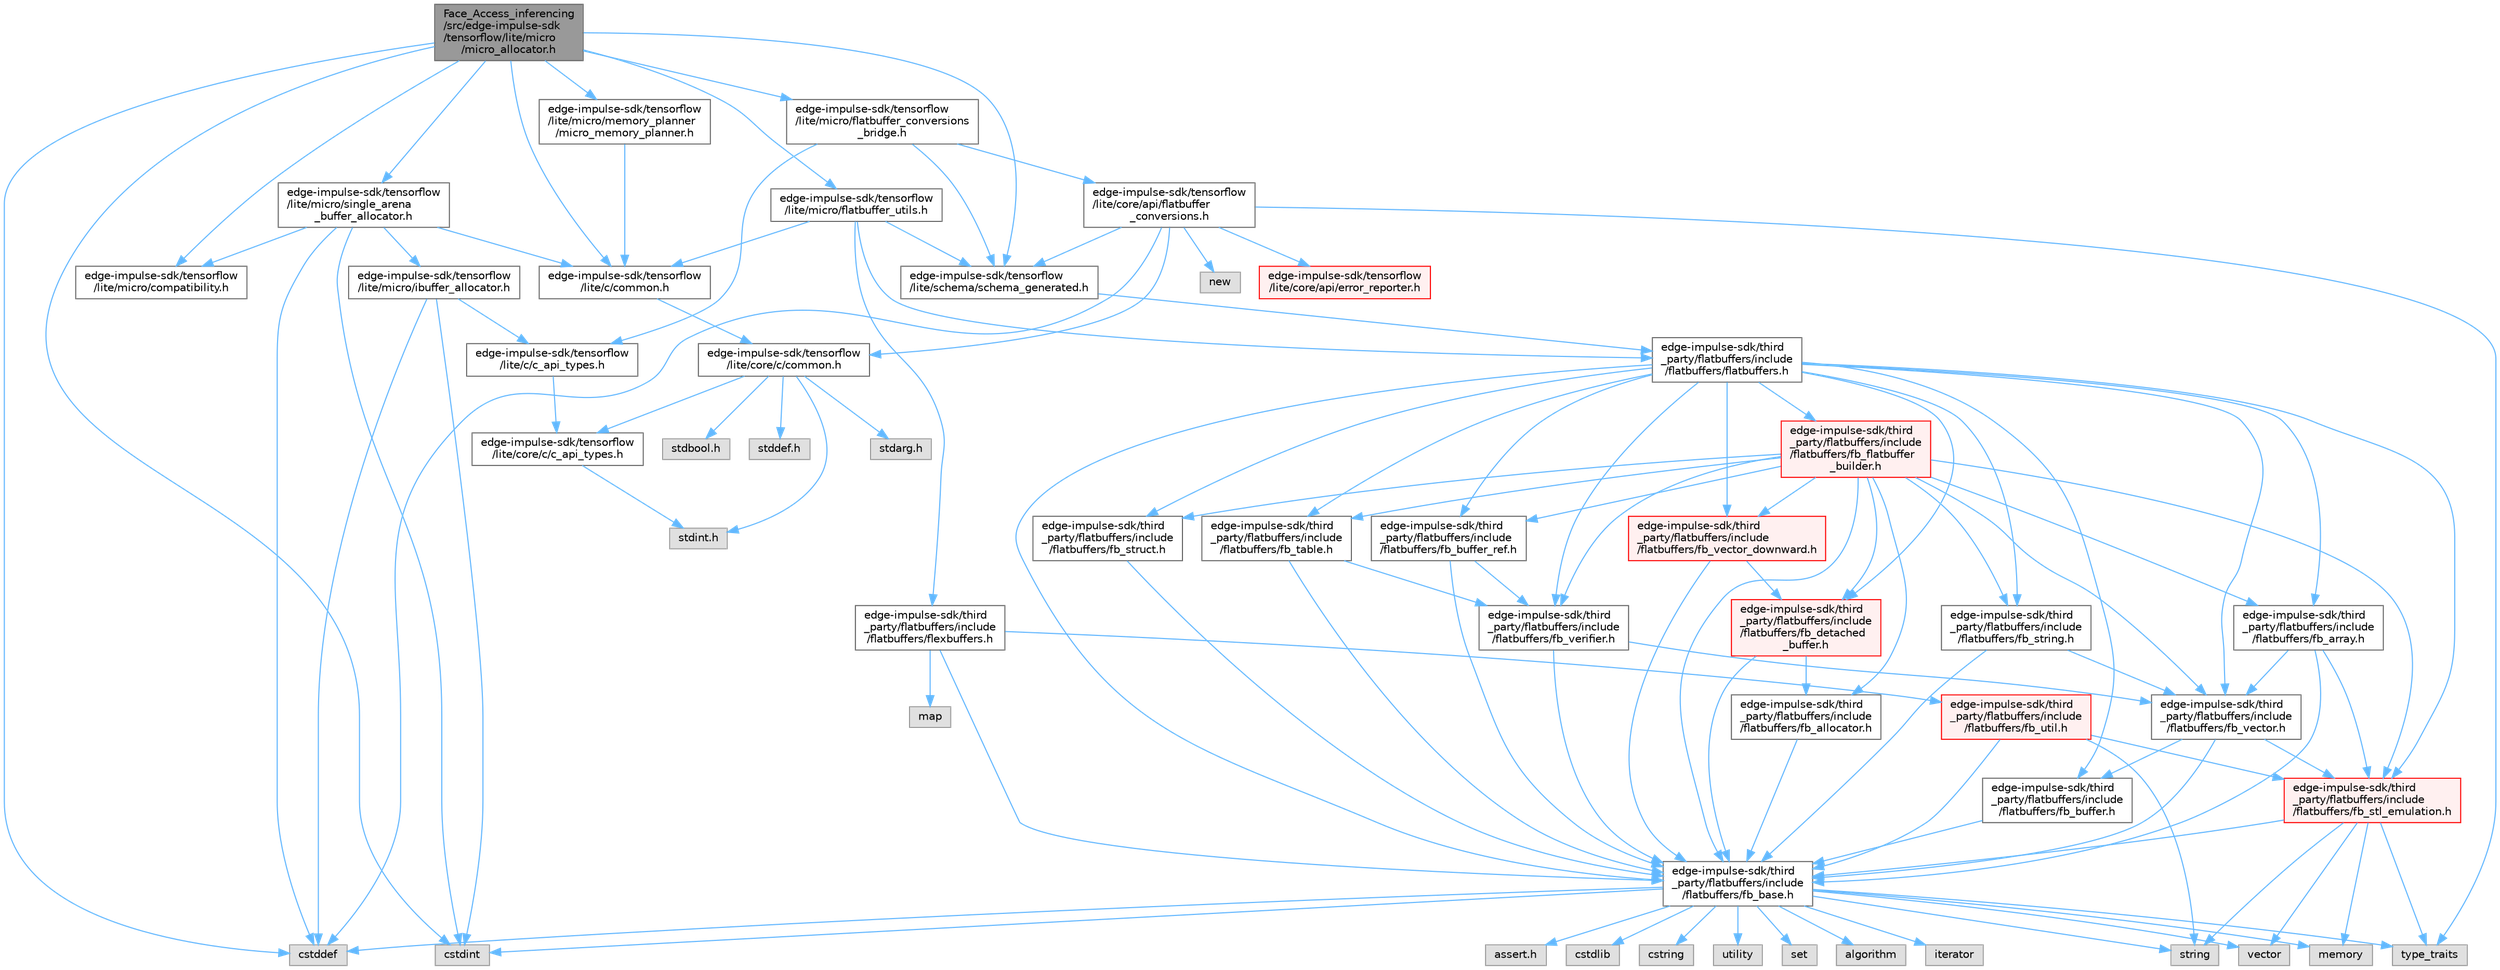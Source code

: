 digraph "Face_Access_inferencing/src/edge-impulse-sdk/tensorflow/lite/micro/micro_allocator.h"
{
 // LATEX_PDF_SIZE
  bgcolor="transparent";
  edge [fontname=Helvetica,fontsize=10,labelfontname=Helvetica,labelfontsize=10];
  node [fontname=Helvetica,fontsize=10,shape=box,height=0.2,width=0.4];
  Node1 [id="Node000001",label="Face_Access_inferencing\l/src/edge-impulse-sdk\l/tensorflow/lite/micro\l/micro_allocator.h",height=0.2,width=0.4,color="gray40", fillcolor="grey60", style="filled", fontcolor="black",tooltip=" "];
  Node1 -> Node2 [id="edge111_Node000001_Node000002",color="steelblue1",style="solid",tooltip=" "];
  Node2 [id="Node000002",label="cstddef",height=0.2,width=0.4,color="grey60", fillcolor="#E0E0E0", style="filled",tooltip=" "];
  Node1 -> Node3 [id="edge112_Node000001_Node000003",color="steelblue1",style="solid",tooltip=" "];
  Node3 [id="Node000003",label="cstdint",height=0.2,width=0.4,color="grey60", fillcolor="#E0E0E0", style="filled",tooltip=" "];
  Node1 -> Node4 [id="edge113_Node000001_Node000004",color="steelblue1",style="solid",tooltip=" "];
  Node4 [id="Node000004",label="edge-impulse-sdk/tensorflow\l/lite/c/common.h",height=0.2,width=0.4,color="grey40", fillcolor="white", style="filled",URL="$_face___access__inferencing_2src_2edge-impulse-sdk_2tensorflow_2lite_2c_2common_8h.html",tooltip=" "];
  Node4 -> Node5 [id="edge114_Node000004_Node000005",color="steelblue1",style="solid",tooltip=" "];
  Node5 [id="Node000005",label="edge-impulse-sdk/tensorflow\l/lite/core/c/common.h",height=0.2,width=0.4,color="grey40", fillcolor="white", style="filled",URL="$_face___access__inferencing_2src_2edge-impulse-sdk_2tensorflow_2lite_2core_2c_2common_8h.html",tooltip=" "];
  Node5 -> Node6 [id="edge115_Node000005_Node000006",color="steelblue1",style="solid",tooltip=" "];
  Node6 [id="Node000006",label="stdarg.h",height=0.2,width=0.4,color="grey60", fillcolor="#E0E0E0", style="filled",tooltip=" "];
  Node5 -> Node7 [id="edge116_Node000005_Node000007",color="steelblue1",style="solid",tooltip=" "];
  Node7 [id="Node000007",label="stdbool.h",height=0.2,width=0.4,color="grey60", fillcolor="#E0E0E0", style="filled",tooltip=" "];
  Node5 -> Node8 [id="edge117_Node000005_Node000008",color="steelblue1",style="solid",tooltip=" "];
  Node8 [id="Node000008",label="stddef.h",height=0.2,width=0.4,color="grey60", fillcolor="#E0E0E0", style="filled",tooltip=" "];
  Node5 -> Node9 [id="edge118_Node000005_Node000009",color="steelblue1",style="solid",tooltip=" "];
  Node9 [id="Node000009",label="stdint.h",height=0.2,width=0.4,color="grey60", fillcolor="#E0E0E0", style="filled",tooltip=" "];
  Node5 -> Node10 [id="edge119_Node000005_Node000010",color="steelblue1",style="solid",tooltip=" "];
  Node10 [id="Node000010",label="edge-impulse-sdk/tensorflow\l/lite/core/c/c_api_types.h",height=0.2,width=0.4,color="grey40", fillcolor="white", style="filled",URL="$_face___access__inferencing_2src_2edge-impulse-sdk_2tensorflow_2lite_2core_2c_2c__api__types_8h.html",tooltip=" "];
  Node10 -> Node9 [id="edge120_Node000010_Node000009",color="steelblue1",style="solid",tooltip=" "];
  Node1 -> Node11 [id="edge121_Node000001_Node000011",color="steelblue1",style="solid",tooltip=" "];
  Node11 [id="Node000011",label="edge-impulse-sdk/tensorflow\l/lite/micro/single_arena\l_buffer_allocator.h",height=0.2,width=0.4,color="grey40", fillcolor="white", style="filled",URL="$_face___access__inferencing_2src_2edge-impulse-sdk_2tensorflow_2lite_2micro_2single__arena__buffer__allocator_8h.html",tooltip=" "];
  Node11 -> Node2 [id="edge122_Node000011_Node000002",color="steelblue1",style="solid",tooltip=" "];
  Node11 -> Node3 [id="edge123_Node000011_Node000003",color="steelblue1",style="solid",tooltip=" "];
  Node11 -> Node4 [id="edge124_Node000011_Node000004",color="steelblue1",style="solid",tooltip=" "];
  Node11 -> Node12 [id="edge125_Node000011_Node000012",color="steelblue1",style="solid",tooltip=" "];
  Node12 [id="Node000012",label="edge-impulse-sdk/tensorflow\l/lite/micro/ibuffer_allocator.h",height=0.2,width=0.4,color="grey40", fillcolor="white", style="filled",URL="$_face___access__inferencing_2src_2edge-impulse-sdk_2tensorflow_2lite_2micro_2ibuffer__allocator_8h.html",tooltip=" "];
  Node12 -> Node2 [id="edge126_Node000012_Node000002",color="steelblue1",style="solid",tooltip=" "];
  Node12 -> Node3 [id="edge127_Node000012_Node000003",color="steelblue1",style="solid",tooltip=" "];
  Node12 -> Node13 [id="edge128_Node000012_Node000013",color="steelblue1",style="solid",tooltip=" "];
  Node13 [id="Node000013",label="edge-impulse-sdk/tensorflow\l/lite/c/c_api_types.h",height=0.2,width=0.4,color="grey40", fillcolor="white", style="filled",URL="$_face___access__inferencing_2src_2edge-impulse-sdk_2tensorflow_2lite_2c_2c__api__types_8h.html",tooltip=" "];
  Node13 -> Node10 [id="edge129_Node000013_Node000010",color="steelblue1",style="solid",tooltip=" "];
  Node11 -> Node14 [id="edge130_Node000011_Node000014",color="steelblue1",style="solid",tooltip=" "];
  Node14 [id="Node000014",label="edge-impulse-sdk/tensorflow\l/lite/micro/compatibility.h",height=0.2,width=0.4,color="grey40", fillcolor="white", style="filled",URL="$_face___access__inferencing_2src_2edge-impulse-sdk_2tensorflow_2lite_2micro_2compatibility_8h.html",tooltip=" "];
  Node1 -> Node14 [id="edge131_Node000001_Node000014",color="steelblue1",style="solid",tooltip=" "];
  Node1 -> Node15 [id="edge132_Node000001_Node000015",color="steelblue1",style="solid",tooltip=" "];
  Node15 [id="Node000015",label="edge-impulse-sdk/tensorflow\l/lite/micro/flatbuffer_utils.h",height=0.2,width=0.4,color="grey40", fillcolor="white", style="filled",URL="$_face___access__inferencing_2src_2edge-impulse-sdk_2tensorflow_2lite_2micro_2flatbuffer__utils_8h.html",tooltip=" "];
  Node15 -> Node16 [id="edge133_Node000015_Node000016",color="steelblue1",style="solid",tooltip=" "];
  Node16 [id="Node000016",label="edge-impulse-sdk/third\l_party/flatbuffers/include\l/flatbuffers/flatbuffers.h",height=0.2,width=0.4,color="grey40", fillcolor="white", style="filled",URL="$_face___access__inferencing_2src_2edge-impulse-sdk_2third__party_2flatbuffers_2include_2flatbuffers_2flatbuffers_8h.html",tooltip=" "];
  Node16 -> Node17 [id="edge134_Node000016_Node000017",color="steelblue1",style="solid",tooltip=" "];
  Node17 [id="Node000017",label="edge-impulse-sdk/third\l_party/flatbuffers/include\l/flatbuffers/fb_array.h",height=0.2,width=0.4,color="grey40", fillcolor="white", style="filled",URL="$fb__array_8h.html",tooltip=" "];
  Node17 -> Node18 [id="edge135_Node000017_Node000018",color="steelblue1",style="solid",tooltip=" "];
  Node18 [id="Node000018",label="edge-impulse-sdk/third\l_party/flatbuffers/include\l/flatbuffers/fb_base.h",height=0.2,width=0.4,color="grey40", fillcolor="white", style="filled",URL="$fb__base_8h.html",tooltip=" "];
  Node18 -> Node19 [id="edge136_Node000018_Node000019",color="steelblue1",style="solid",tooltip=" "];
  Node19 [id="Node000019",label="assert.h",height=0.2,width=0.4,color="grey60", fillcolor="#E0E0E0", style="filled",tooltip=" "];
  Node18 -> Node3 [id="edge137_Node000018_Node000003",color="steelblue1",style="solid",tooltip=" "];
  Node18 -> Node2 [id="edge138_Node000018_Node000002",color="steelblue1",style="solid",tooltip=" "];
  Node18 -> Node20 [id="edge139_Node000018_Node000020",color="steelblue1",style="solid",tooltip=" "];
  Node20 [id="Node000020",label="cstdlib",height=0.2,width=0.4,color="grey60", fillcolor="#E0E0E0", style="filled",tooltip=" "];
  Node18 -> Node21 [id="edge140_Node000018_Node000021",color="steelblue1",style="solid",tooltip=" "];
  Node21 [id="Node000021",label="cstring",height=0.2,width=0.4,color="grey60", fillcolor="#E0E0E0", style="filled",tooltip=" "];
  Node18 -> Node22 [id="edge141_Node000018_Node000022",color="steelblue1",style="solid",tooltip=" "];
  Node22 [id="Node000022",label="utility",height=0.2,width=0.4,color="grey60", fillcolor="#E0E0E0", style="filled",tooltip=" "];
  Node18 -> Node23 [id="edge142_Node000018_Node000023",color="steelblue1",style="solid",tooltip=" "];
  Node23 [id="Node000023",label="string",height=0.2,width=0.4,color="grey60", fillcolor="#E0E0E0", style="filled",tooltip=" "];
  Node18 -> Node24 [id="edge143_Node000018_Node000024",color="steelblue1",style="solid",tooltip=" "];
  Node24 [id="Node000024",label="type_traits",height=0.2,width=0.4,color="grey60", fillcolor="#E0E0E0", style="filled",tooltip=" "];
  Node18 -> Node25 [id="edge144_Node000018_Node000025",color="steelblue1",style="solid",tooltip=" "];
  Node25 [id="Node000025",label="vector",height=0.2,width=0.4,color="grey60", fillcolor="#E0E0E0", style="filled",tooltip=" "];
  Node18 -> Node26 [id="edge145_Node000018_Node000026",color="steelblue1",style="solid",tooltip=" "];
  Node26 [id="Node000026",label="set",height=0.2,width=0.4,color="grey60", fillcolor="#E0E0E0", style="filled",tooltip=" "];
  Node18 -> Node27 [id="edge146_Node000018_Node000027",color="steelblue1",style="solid",tooltip=" "];
  Node27 [id="Node000027",label="algorithm",height=0.2,width=0.4,color="grey60", fillcolor="#E0E0E0", style="filled",tooltip=" "];
  Node18 -> Node28 [id="edge147_Node000018_Node000028",color="steelblue1",style="solid",tooltip=" "];
  Node28 [id="Node000028",label="iterator",height=0.2,width=0.4,color="grey60", fillcolor="#E0E0E0", style="filled",tooltip=" "];
  Node18 -> Node29 [id="edge148_Node000018_Node000029",color="steelblue1",style="solid",tooltip=" "];
  Node29 [id="Node000029",label="memory",height=0.2,width=0.4,color="grey60", fillcolor="#E0E0E0", style="filled",tooltip=" "];
  Node17 -> Node30 [id="edge149_Node000017_Node000030",color="steelblue1",style="solid",tooltip=" "];
  Node30 [id="Node000030",label="edge-impulse-sdk/third\l_party/flatbuffers/include\l/flatbuffers/fb_stl_emulation.h",height=0.2,width=0.4,color="red", fillcolor="#FFF0F0", style="filled",URL="$fb__stl__emulation_8h.html",tooltip=" "];
  Node30 -> Node18 [id="edge150_Node000030_Node000018",color="steelblue1",style="solid",tooltip=" "];
  Node30 -> Node23 [id="edge151_Node000030_Node000023",color="steelblue1",style="solid",tooltip=" "];
  Node30 -> Node24 [id="edge152_Node000030_Node000024",color="steelblue1",style="solid",tooltip=" "];
  Node30 -> Node25 [id="edge153_Node000030_Node000025",color="steelblue1",style="solid",tooltip=" "];
  Node30 -> Node29 [id="edge154_Node000030_Node000029",color="steelblue1",style="solid",tooltip=" "];
  Node17 -> Node32 [id="edge155_Node000017_Node000032",color="steelblue1",style="solid",tooltip=" "];
  Node32 [id="Node000032",label="edge-impulse-sdk/third\l_party/flatbuffers/include\l/flatbuffers/fb_vector.h",height=0.2,width=0.4,color="grey40", fillcolor="white", style="filled",URL="$fb__vector_8h.html",tooltip=" "];
  Node32 -> Node18 [id="edge156_Node000032_Node000018",color="steelblue1",style="solid",tooltip=" "];
  Node32 -> Node33 [id="edge157_Node000032_Node000033",color="steelblue1",style="solid",tooltip=" "];
  Node33 [id="Node000033",label="edge-impulse-sdk/third\l_party/flatbuffers/include\l/flatbuffers/fb_buffer.h",height=0.2,width=0.4,color="grey40", fillcolor="white", style="filled",URL="$fb__buffer_8h.html",tooltip=" "];
  Node33 -> Node18 [id="edge158_Node000033_Node000018",color="steelblue1",style="solid",tooltip=" "];
  Node32 -> Node30 [id="edge159_Node000032_Node000030",color="steelblue1",style="solid",tooltip=" "];
  Node16 -> Node18 [id="edge160_Node000016_Node000018",color="steelblue1",style="solid",tooltip=" "];
  Node16 -> Node33 [id="edge161_Node000016_Node000033",color="steelblue1",style="solid",tooltip=" "];
  Node16 -> Node34 [id="edge162_Node000016_Node000034",color="steelblue1",style="solid",tooltip=" "];
  Node34 [id="Node000034",label="edge-impulse-sdk/third\l_party/flatbuffers/include\l/flatbuffers/fb_buffer_ref.h",height=0.2,width=0.4,color="grey40", fillcolor="white", style="filled",URL="$fb__buffer__ref_8h.html",tooltip=" "];
  Node34 -> Node18 [id="edge163_Node000034_Node000018",color="steelblue1",style="solid",tooltip=" "];
  Node34 -> Node35 [id="edge164_Node000034_Node000035",color="steelblue1",style="solid",tooltip=" "];
  Node35 [id="Node000035",label="edge-impulse-sdk/third\l_party/flatbuffers/include\l/flatbuffers/fb_verifier.h",height=0.2,width=0.4,color="grey40", fillcolor="white", style="filled",URL="$fb__verifier_8h.html",tooltip=" "];
  Node35 -> Node18 [id="edge165_Node000035_Node000018",color="steelblue1",style="solid",tooltip=" "];
  Node35 -> Node32 [id="edge166_Node000035_Node000032",color="steelblue1",style="solid",tooltip=" "];
  Node16 -> Node36 [id="edge167_Node000016_Node000036",color="steelblue1",style="solid",tooltip=" "];
  Node36 [id="Node000036",label="edge-impulse-sdk/third\l_party/flatbuffers/include\l/flatbuffers/fb_detached\l_buffer.h",height=0.2,width=0.4,color="red", fillcolor="#FFF0F0", style="filled",URL="$fb__detached__buffer_8h.html",tooltip=" "];
  Node36 -> Node37 [id="edge168_Node000036_Node000037",color="steelblue1",style="solid",tooltip=" "];
  Node37 [id="Node000037",label="edge-impulse-sdk/third\l_party/flatbuffers/include\l/flatbuffers/fb_allocator.h",height=0.2,width=0.4,color="grey40", fillcolor="white", style="filled",URL="$fb__allocator_8h.html",tooltip=" "];
  Node37 -> Node18 [id="edge169_Node000037_Node000018",color="steelblue1",style="solid",tooltip=" "];
  Node36 -> Node18 [id="edge170_Node000036_Node000018",color="steelblue1",style="solid",tooltip=" "];
  Node16 -> Node39 [id="edge171_Node000016_Node000039",color="steelblue1",style="solid",tooltip=" "];
  Node39 [id="Node000039",label="edge-impulse-sdk/third\l_party/flatbuffers/include\l/flatbuffers/fb_flatbuffer\l_builder.h",height=0.2,width=0.4,color="red", fillcolor="#FFF0F0", style="filled",URL="$fb__flatbuffer__builder_8h.html",tooltip=" "];
  Node39 -> Node37 [id="edge172_Node000039_Node000037",color="steelblue1",style="solid",tooltip=" "];
  Node39 -> Node17 [id="edge173_Node000039_Node000017",color="steelblue1",style="solid",tooltip=" "];
  Node39 -> Node18 [id="edge174_Node000039_Node000018",color="steelblue1",style="solid",tooltip=" "];
  Node39 -> Node34 [id="edge175_Node000039_Node000034",color="steelblue1",style="solid",tooltip=" "];
  Node39 -> Node36 [id="edge176_Node000039_Node000036",color="steelblue1",style="solid",tooltip=" "];
  Node39 -> Node30 [id="edge177_Node000039_Node000030",color="steelblue1",style="solid",tooltip=" "];
  Node39 -> Node42 [id="edge178_Node000039_Node000042",color="steelblue1",style="solid",tooltip=" "];
  Node42 [id="Node000042",label="edge-impulse-sdk/third\l_party/flatbuffers/include\l/flatbuffers/fb_string.h",height=0.2,width=0.4,color="grey40", fillcolor="white", style="filled",URL="$fb__string_8h.html",tooltip=" "];
  Node42 -> Node18 [id="edge179_Node000042_Node000018",color="steelblue1",style="solid",tooltip=" "];
  Node42 -> Node32 [id="edge180_Node000042_Node000032",color="steelblue1",style="solid",tooltip=" "];
  Node39 -> Node43 [id="edge181_Node000039_Node000043",color="steelblue1",style="solid",tooltip=" "];
  Node43 [id="Node000043",label="edge-impulse-sdk/third\l_party/flatbuffers/include\l/flatbuffers/fb_struct.h",height=0.2,width=0.4,color="grey40", fillcolor="white", style="filled",URL="$fb__struct_8h.html",tooltip=" "];
  Node43 -> Node18 [id="edge182_Node000043_Node000018",color="steelblue1",style="solid",tooltip=" "];
  Node39 -> Node44 [id="edge183_Node000039_Node000044",color="steelblue1",style="solid",tooltip=" "];
  Node44 [id="Node000044",label="edge-impulse-sdk/third\l_party/flatbuffers/include\l/flatbuffers/fb_table.h",height=0.2,width=0.4,color="grey40", fillcolor="white", style="filled",URL="$fb__table_8h.html",tooltip=" "];
  Node44 -> Node18 [id="edge184_Node000044_Node000018",color="steelblue1",style="solid",tooltip=" "];
  Node44 -> Node35 [id="edge185_Node000044_Node000035",color="steelblue1",style="solid",tooltip=" "];
  Node39 -> Node32 [id="edge186_Node000039_Node000032",color="steelblue1",style="solid",tooltip=" "];
  Node39 -> Node45 [id="edge187_Node000039_Node000045",color="steelblue1",style="solid",tooltip=" "];
  Node45 [id="Node000045",label="edge-impulse-sdk/third\l_party/flatbuffers/include\l/flatbuffers/fb_vector_downward.h",height=0.2,width=0.4,color="red", fillcolor="#FFF0F0", style="filled",URL="$fb__vector__downward_8h.html",tooltip=" "];
  Node45 -> Node18 [id="edge188_Node000045_Node000018",color="steelblue1",style="solid",tooltip=" "];
  Node45 -> Node36 [id="edge189_Node000045_Node000036",color="steelblue1",style="solid",tooltip=" "];
  Node39 -> Node35 [id="edge190_Node000039_Node000035",color="steelblue1",style="solid",tooltip=" "];
  Node16 -> Node30 [id="edge191_Node000016_Node000030",color="steelblue1",style="solid",tooltip=" "];
  Node16 -> Node42 [id="edge192_Node000016_Node000042",color="steelblue1",style="solid",tooltip=" "];
  Node16 -> Node43 [id="edge193_Node000016_Node000043",color="steelblue1",style="solid",tooltip=" "];
  Node16 -> Node44 [id="edge194_Node000016_Node000044",color="steelblue1",style="solid",tooltip=" "];
  Node16 -> Node32 [id="edge195_Node000016_Node000032",color="steelblue1",style="solid",tooltip=" "];
  Node16 -> Node45 [id="edge196_Node000016_Node000045",color="steelblue1",style="solid",tooltip=" "];
  Node16 -> Node35 [id="edge197_Node000016_Node000035",color="steelblue1",style="solid",tooltip=" "];
  Node15 -> Node46 [id="edge198_Node000015_Node000046",color="steelblue1",style="solid",tooltip=" "];
  Node46 [id="Node000046",label="edge-impulse-sdk/third\l_party/flatbuffers/include\l/flatbuffers/flexbuffers.h",height=0.2,width=0.4,color="grey40", fillcolor="white", style="filled",URL="$_face___access__inferencing_2src_2edge-impulse-sdk_2third__party_2flatbuffers_2include_2flatbuffers_2flexbuffers_8h.html",tooltip=" "];
  Node46 -> Node47 [id="edge199_Node000046_Node000047",color="steelblue1",style="solid",tooltip=" "];
  Node47 [id="Node000047",label="map",height=0.2,width=0.4,color="grey60", fillcolor="#E0E0E0", style="filled",tooltip=" "];
  Node46 -> Node18 [id="edge200_Node000046_Node000018",color="steelblue1",style="solid",tooltip=" "];
  Node46 -> Node48 [id="edge201_Node000046_Node000048",color="steelblue1",style="solid",tooltip=" "];
  Node48 [id="Node000048",label="edge-impulse-sdk/third\l_party/flatbuffers/include\l/flatbuffers/fb_util.h",height=0.2,width=0.4,color="red", fillcolor="#FFF0F0", style="filled",URL="$fb__util_8h.html",tooltip=" "];
  Node48 -> Node18 [id="edge202_Node000048_Node000018",color="steelblue1",style="solid",tooltip=" "];
  Node48 -> Node30 [id="edge203_Node000048_Node000030",color="steelblue1",style="solid",tooltip=" "];
  Node48 -> Node23 [id="edge204_Node000048_Node000023",color="steelblue1",style="solid",tooltip=" "];
  Node15 -> Node4 [id="edge205_Node000015_Node000004",color="steelblue1",style="solid",tooltip=" "];
  Node15 -> Node53 [id="edge206_Node000015_Node000053",color="steelblue1",style="solid",tooltip=" "];
  Node53 [id="Node000053",label="edge-impulse-sdk/tensorflow\l/lite/schema/schema_generated.h",height=0.2,width=0.4,color="grey40", fillcolor="white", style="filled",URL="$_face___access__inferencing_2src_2edge-impulse-sdk_2tensorflow_2lite_2schema_2schema__generated_8h.html",tooltip=" "];
  Node53 -> Node16 [id="edge207_Node000053_Node000016",color="steelblue1",style="solid",tooltip=" "];
  Node1 -> Node54 [id="edge208_Node000001_Node000054",color="steelblue1",style="solid",tooltip=" "];
  Node54 [id="Node000054",label="edge-impulse-sdk/tensorflow\l/lite/micro/memory_planner\l/micro_memory_planner.h",height=0.2,width=0.4,color="grey40", fillcolor="white", style="filled",URL="$_face___access__inferencing_2src_2edge-impulse-sdk_2tensorflow_2lite_2micro_2memory__planner_2micro__memory__planner_8h.html",tooltip=" "];
  Node54 -> Node4 [id="edge209_Node000054_Node000004",color="steelblue1",style="solid",tooltip=" "];
  Node1 -> Node55 [id="edge210_Node000001_Node000055",color="steelblue1",style="solid",tooltip=" "];
  Node55 [id="Node000055",label="edge-impulse-sdk/tensorflow\l/lite/micro/flatbuffer_conversions\l_bridge.h",height=0.2,width=0.4,color="grey40", fillcolor="white", style="filled",URL="$_face___access__inferencing_2src_2edge-impulse-sdk_2tensorflow_2lite_2micro_2flatbuffer__conversions__bridge_8h.html",tooltip=" "];
  Node55 -> Node13 [id="edge211_Node000055_Node000013",color="steelblue1",style="solid",tooltip=" "];
  Node55 -> Node56 [id="edge212_Node000055_Node000056",color="steelblue1",style="solid",tooltip=" "];
  Node56 [id="Node000056",label="edge-impulse-sdk/tensorflow\l/lite/core/api/flatbuffer\l_conversions.h",height=0.2,width=0.4,color="grey40", fillcolor="white", style="filled",URL="$_face___access__inferencing_2src_2edge-impulse-sdk_2tensorflow_2lite_2core_2api_2flatbuffer__conversions_8h.html",tooltip=" "];
  Node56 -> Node2 [id="edge213_Node000056_Node000002",color="steelblue1",style="solid",tooltip=" "];
  Node56 -> Node57 [id="edge214_Node000056_Node000057",color="steelblue1",style="solid",tooltip=" "];
  Node57 [id="Node000057",label="new",height=0.2,width=0.4,color="grey60", fillcolor="#E0E0E0", style="filled",tooltip=" "];
  Node56 -> Node24 [id="edge215_Node000056_Node000024",color="steelblue1",style="solid",tooltip=" "];
  Node56 -> Node58 [id="edge216_Node000056_Node000058",color="steelblue1",style="solid",tooltip=" "];
  Node58 [id="Node000058",label="edge-impulse-sdk/tensorflow\l/lite/core/api/error_reporter.h",height=0.2,width=0.4,color="red", fillcolor="#FFF0F0", style="filled",URL="$_face___access__inferencing_2src_2edge-impulse-sdk_2tensorflow_2lite_2core_2api_2error__reporter_8h.html",tooltip=" "];
  Node56 -> Node5 [id="edge217_Node000056_Node000005",color="steelblue1",style="solid",tooltip=" "];
  Node56 -> Node53 [id="edge218_Node000056_Node000053",color="steelblue1",style="solid",tooltip=" "];
  Node55 -> Node53 [id="edge219_Node000055_Node000053",color="steelblue1",style="solid",tooltip=" "];
  Node1 -> Node53 [id="edge220_Node000001_Node000053",color="steelblue1",style="solid",tooltip=" "];
}
